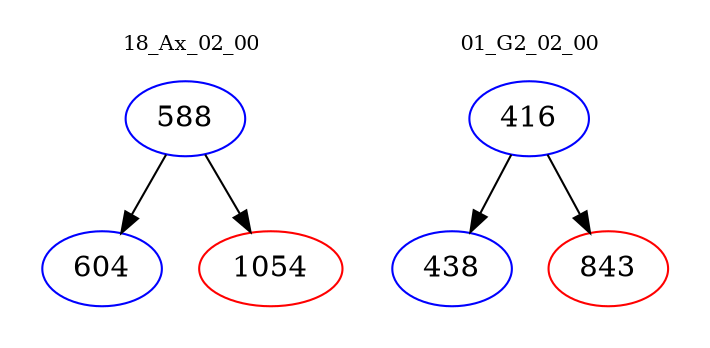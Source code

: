 digraph{
subgraph cluster_0 {
color = white
label = "18_Ax_02_00";
fontsize=10;
T0_588 [label="588", color="blue"]
T0_588 -> T0_604 [color="black"]
T0_604 [label="604", color="blue"]
T0_588 -> T0_1054 [color="black"]
T0_1054 [label="1054", color="red"]
}
subgraph cluster_1 {
color = white
label = "01_G2_02_00";
fontsize=10;
T1_416 [label="416", color="blue"]
T1_416 -> T1_438 [color="black"]
T1_438 [label="438", color="blue"]
T1_416 -> T1_843 [color="black"]
T1_843 [label="843", color="red"]
}
}
